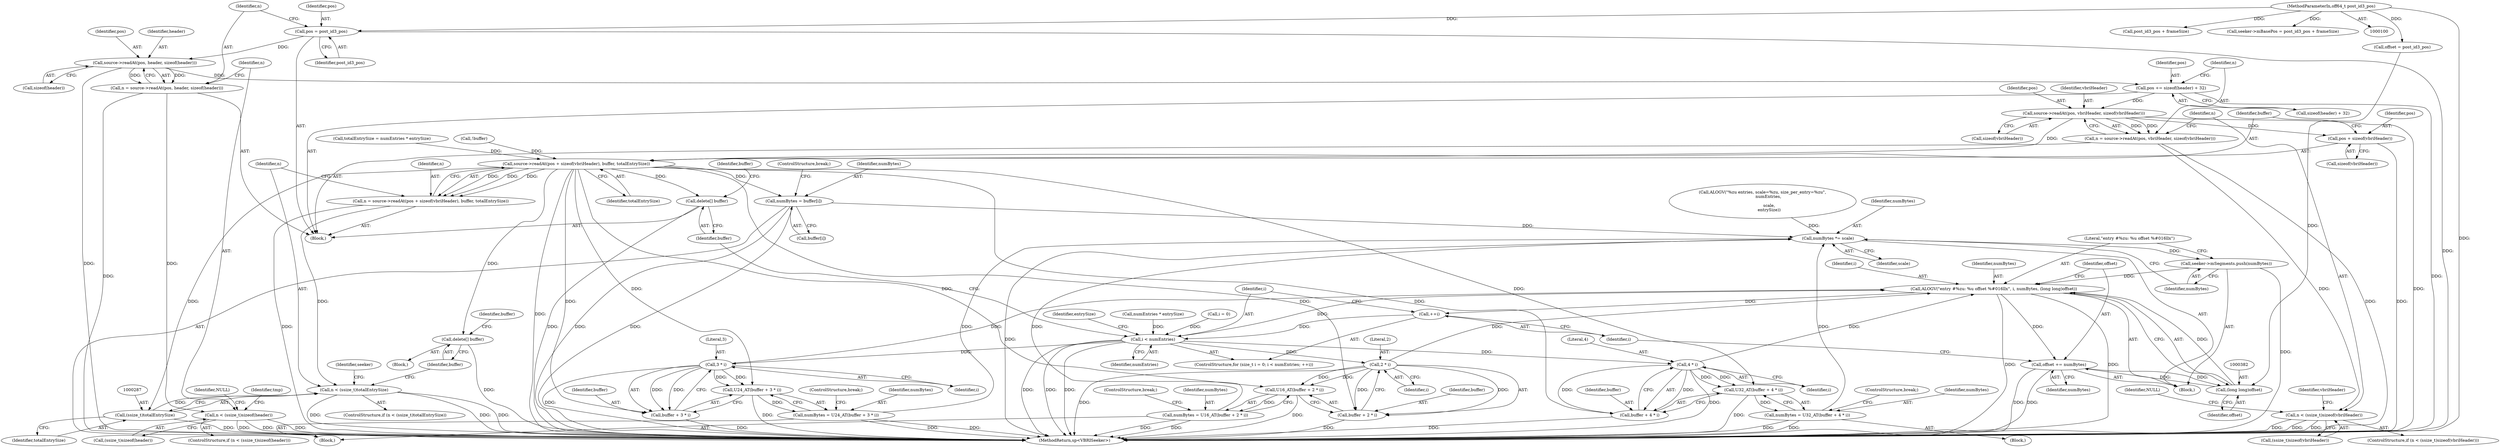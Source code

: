 digraph "0_Android_453b351ac5bd2b6619925dc966da60adf6b3126c@API" {
"1000112" [label="(Call,source->readAt(pos, header, sizeof(header)))"];
"1000105" [label="(Call,pos = post_id3_pos)"];
"1000102" [label="(MethodParameterIn,off64_t post_id3_pos)"];
"1000110" [label="(Call,n = source->readAt(pos, header, sizeof(header)))"];
"1000118" [label="(Call,n < (ssize_t)sizeof(header))"];
"1000148" [label="(Call,pos += sizeof(header) + 32)"];
"1000157" [label="(Call,source->readAt(pos, vbriHeader, sizeof(vbriHeader)))"];
"1000155" [label="(Call,n = source->readAt(pos, vbriHeader, sizeof(vbriHeader)))"];
"1000163" [label="(Call,n < (ssize_t)sizeof(vbriHeader))"];
"1000276" [label="(Call,source->readAt(pos + sizeof(vbriHeader), buffer, totalEntrySize))"];
"1000274" [label="(Call,n = source->readAt(pos + sizeof(vbriHeader), buffer, totalEntrySize))"];
"1000284" [label="(Call,n < (ssize_t)totalEntrySize)"];
"1000286" [label="(Call,(ssize_t)totalEntrySize)"];
"1000290" [label="(Call,delete[] buffer)"];
"1000332" [label="(Call,numBytes = buffer[i])"];
"1000372" [label="(Call,numBytes *= scale)"];
"1000375" [label="(Call,seeker->mSegments.push(numBytes))"];
"1000377" [label="(Call,ALOGV(\"entry #%zu: %u offset %#016llx\", i, numBytes, (long long)offset))"];
"1000324" [label="(Call,++i)"];
"1000321" [label="(Call,i < numEntries)"];
"1000344" [label="(Call,2 * i)"];
"1000341" [label="(Call,U16_AT(buffer + 2 * i))"];
"1000339" [label="(Call,numBytes = U16_AT(buffer + 2 * i))"];
"1000342" [label="(Call,buffer + 2 * i)"];
"1000354" [label="(Call,3 * i)"];
"1000351" [label="(Call,U24_AT(buffer + 3 * i))"];
"1000349" [label="(Call,numBytes = U24_AT(buffer + 3 * i))"];
"1000352" [label="(Call,buffer + 3 * i)"];
"1000368" [label="(Call,4 * i)"];
"1000365" [label="(Call,U32_AT(buffer + 4 * i))"];
"1000363" [label="(Call,numBytes = U32_AT(buffer + 4 * i))"];
"1000366" [label="(Call,buffer + 4 * i)"];
"1000384" [label="(Call,offset += numBytes)"];
"1000381" [label="(Call,(long long)offset)"];
"1000387" [label="(Call,delete[] buffer)"];
"1000277" [label="(Call,pos + sizeof(vbriHeader))"];
"1000148" [label="(Call,pos += sizeof(header) + 32)"];
"1000333" [label="(Identifier,numBytes)"];
"1000227" [label="(Call,ALOGV(\"%zu entries, scale=%zu, size_per_entry=%zu\",\n         numEntries,\n\n          scale,\n          entrySize))"];
"1000316" [label="(ControlStructure,for (size_t i = 0; i < numEntries; ++i))"];
"1000351" [label="(Call,U24_AT(buffer + 3 * i))"];
"1000369" [label="(Literal,4)"];
"1000110" [label="(Call,n = source->readAt(pos, header, sizeof(header)))"];
"1000387" [label="(Call,delete[] buffer)"];
"1000155" [label="(Call,n = source->readAt(pos, vbriHeader, sizeof(vbriHeader)))"];
"1000373" [label="(Identifier,numBytes)"];
"1000345" [label="(Literal,2)"];
"1000293" [label="(Identifier,buffer)"];
"1000346" [label="(Identifier,i)"];
"1000354" [label="(Call,3 * i)"];
"1000357" [label="(ControlStructure,break;)"];
"1000377" [label="(Call,ALOGV(\"entry #%zu: %u offset %#016llx\", i, numBytes, (long long)offset))"];
"1000284" [label="(Call,n < (ssize_t)totalEntrySize)"];
"1000334" [label="(Call,buffer[i])"];
"1000374" [label="(Identifier,scale)"];
"1000276" [label="(Call,source->readAt(pos + sizeof(vbriHeader), buffer, totalEntrySize))"];
"1000281" [label="(Identifier,buffer)"];
"1000107" [label="(Identifier,post_id3_pos)"];
"1000290" [label="(Call,delete[] buffer)"];
"1000363" [label="(Call,numBytes = U32_AT(buffer + 4 * i))"];
"1000329" [label="(Identifier,entrySize)"];
"1000386" [label="(Identifier,numBytes)"];
"1000291" [label="(Identifier,buffer)"];
"1000384" [label="(Call,offset += numBytes)"];
"1000385" [label="(Identifier,offset)"];
"1000114" [label="(Identifier,header)"];
"1000350" [label="(Identifier,numBytes)"];
"1000375" [label="(Call,seeker->mSegments.push(numBytes))"];
"1000103" [label="(Block,)"];
"1000157" [label="(Call,source->readAt(pos, vbriHeader, sizeof(vbriHeader)))"];
"1000368" [label="(Call,4 * i)"];
"1000371" [label="(ControlStructure,break;)"];
"1000321" [label="(Call,i < numEntries)"];
"1000390" [label="(Identifier,buffer)"];
"1000367" [label="(Identifier,buffer)"];
"1000342" [label="(Call,buffer + 2 * i)"];
"1000113" [label="(Identifier,pos)"];
"1000120" [label="(Call,(ssize_t)sizeof(header))"];
"1000171" [label="(Identifier,NULL)"];
"1000323" [label="(Identifier,numEntries)"];
"1000366" [label="(Call,buffer + 4 * i)"];
"1000353" [label="(Identifier,buffer)"];
"1000162" [label="(ControlStructure,if (n < (ssize_t)sizeof(vbriHeader)))"];
"1000299" [label="(Identifier,seeker)"];
"1000383" [label="(Identifier,offset)"];
"1000285" [label="(Identifier,n)"];
"1000288" [label="(Identifier,totalEntrySize)"];
"1000337" [label="(ControlStructure,break;)"];
"1000150" [label="(Call,sizeof(header) + 32)"];
"1000160" [label="(Call,sizeof(vbriHeader))"];
"1000326" [label="(Block,)"];
"1000164" [label="(Identifier,n)"];
"1000352" [label="(Call,buffer + 3 * i)"];
"1000165" [label="(Call,(ssize_t)sizeof(vbriHeader))"];
"1000341" [label="(Call,U16_AT(buffer + 2 * i))"];
"1000370" [label="(Identifier,i)"];
"1000359" [label="(Block,)"];
"1000255" [label="(Call,totalEntrySize = numEntries * entrySize)"];
"1000376" [label="(Identifier,numBytes)"];
"1000129" [label="(Identifier,tmp)"];
"1000102" [label="(MethodParameterIn,off64_t post_id3_pos)"];
"1000344" [label="(Call,2 * i)"];
"1000339" [label="(Call,numBytes = U16_AT(buffer + 2 * i))"];
"1000379" [label="(Identifier,i)"];
"1000372" [label="(Call,numBytes *= scale)"];
"1000274" [label="(Call,n = source->readAt(pos + sizeof(vbriHeader), buffer, totalEntrySize))"];
"1000119" [label="(Identifier,n)"];
"1000330" [label="(Block,)"];
"1000325" [label="(Identifier,i)"];
"1000301" [label="(Call,post_id3_pos + frameSize)"];
"1000322" [label="(Identifier,i)"];
"1000159" [label="(Identifier,vbriHeader)"];
"1000277" [label="(Call,pos + sizeof(vbriHeader))"];
"1000257" [label="(Call,numEntries * entrySize)"];
"1000356" [label="(Identifier,i)"];
"1000381" [label="(Call,(long long)offset)"];
"1000118" [label="(Call,n < (ssize_t)sizeof(header))"];
"1000115" [label="(Call,sizeof(header))"];
"1000343" [label="(Identifier,buffer)"];
"1000286" [label="(Call,(ssize_t)totalEntrySize)"];
"1000105" [label="(Call,pos = post_id3_pos)"];
"1000158" [label="(Identifier,pos)"];
"1000349" [label="(Call,numBytes = U24_AT(buffer + 3 * i))"];
"1000347" [label="(ControlStructure,break;)"];
"1000297" [label="(Call,seeker->mBasePos = post_id3_pos + frameSize)"];
"1000126" [label="(Identifier,NULL)"];
"1000279" [label="(Call,sizeof(vbriHeader))"];
"1000282" [label="(Identifier,totalEntrySize)"];
"1000112" [label="(Call,source->readAt(pos, header, sizeof(header)))"];
"1000380" [label="(Identifier,numBytes)"];
"1000340" [label="(Identifier,numBytes)"];
"1000117" [label="(ControlStructure,if (n < (ssize_t)sizeof(header)))"];
"1000149" [label="(Identifier,pos)"];
"1000163" [label="(Call,n < (ssize_t)sizeof(vbriHeader))"];
"1000365" [label="(Call,U32_AT(buffer + 4 * i))"];
"1000275" [label="(Identifier,n)"];
"1000318" [label="(Call,i = 0)"];
"1000278" [label="(Identifier,pos)"];
"1000364" [label="(Identifier,numBytes)"];
"1000174" [label="(Identifier,vbriHeader)"];
"1000355" [label="(Literal,3)"];
"1000378" [label="(Literal,\"entry #%zu: %u offset %#016llx\")"];
"1000313" [label="(Call,offset = post_id3_pos)"];
"1000324" [label="(Call,++i)"];
"1000388" [label="(Identifier,buffer)"];
"1000289" [label="(Block,)"];
"1000396" [label="(MethodReturn,sp<VBRISeeker>)"];
"1000332" [label="(Call,numBytes = buffer[i])"];
"1000156" [label="(Identifier,n)"];
"1000106" [label="(Identifier,pos)"];
"1000266" [label="(Call,!buffer)"];
"1000283" [label="(ControlStructure,if (n < (ssize_t)totalEntrySize))"];
"1000111" [label="(Identifier,n)"];
"1000112" -> "1000110"  [label="AST: "];
"1000112" -> "1000115"  [label="CFG: "];
"1000113" -> "1000112"  [label="AST: "];
"1000114" -> "1000112"  [label="AST: "];
"1000115" -> "1000112"  [label="AST: "];
"1000110" -> "1000112"  [label="CFG: "];
"1000112" -> "1000396"  [label="DDG: "];
"1000112" -> "1000110"  [label="DDG: "];
"1000112" -> "1000110"  [label="DDG: "];
"1000105" -> "1000112"  [label="DDG: "];
"1000112" -> "1000148"  [label="DDG: "];
"1000105" -> "1000103"  [label="AST: "];
"1000105" -> "1000107"  [label="CFG: "];
"1000106" -> "1000105"  [label="AST: "];
"1000107" -> "1000105"  [label="AST: "];
"1000111" -> "1000105"  [label="CFG: "];
"1000105" -> "1000396"  [label="DDG: "];
"1000102" -> "1000105"  [label="DDG: "];
"1000102" -> "1000100"  [label="AST: "];
"1000102" -> "1000396"  [label="DDG: "];
"1000102" -> "1000297"  [label="DDG: "];
"1000102" -> "1000301"  [label="DDG: "];
"1000102" -> "1000313"  [label="DDG: "];
"1000110" -> "1000103"  [label="AST: "];
"1000111" -> "1000110"  [label="AST: "];
"1000119" -> "1000110"  [label="CFG: "];
"1000110" -> "1000396"  [label="DDG: "];
"1000110" -> "1000118"  [label="DDG: "];
"1000118" -> "1000117"  [label="AST: "];
"1000118" -> "1000120"  [label="CFG: "];
"1000119" -> "1000118"  [label="AST: "];
"1000120" -> "1000118"  [label="AST: "];
"1000126" -> "1000118"  [label="CFG: "];
"1000129" -> "1000118"  [label="CFG: "];
"1000118" -> "1000396"  [label="DDG: "];
"1000118" -> "1000396"  [label="DDG: "];
"1000118" -> "1000396"  [label="DDG: "];
"1000148" -> "1000103"  [label="AST: "];
"1000148" -> "1000150"  [label="CFG: "];
"1000149" -> "1000148"  [label="AST: "];
"1000150" -> "1000148"  [label="AST: "];
"1000156" -> "1000148"  [label="CFG: "];
"1000148" -> "1000396"  [label="DDG: "];
"1000148" -> "1000157"  [label="DDG: "];
"1000157" -> "1000155"  [label="AST: "];
"1000157" -> "1000160"  [label="CFG: "];
"1000158" -> "1000157"  [label="AST: "];
"1000159" -> "1000157"  [label="AST: "];
"1000160" -> "1000157"  [label="AST: "];
"1000155" -> "1000157"  [label="CFG: "];
"1000157" -> "1000396"  [label="DDG: "];
"1000157" -> "1000155"  [label="DDG: "];
"1000157" -> "1000155"  [label="DDG: "];
"1000157" -> "1000276"  [label="DDG: "];
"1000157" -> "1000277"  [label="DDG: "];
"1000155" -> "1000103"  [label="AST: "];
"1000156" -> "1000155"  [label="AST: "];
"1000164" -> "1000155"  [label="CFG: "];
"1000155" -> "1000396"  [label="DDG: "];
"1000155" -> "1000163"  [label="DDG: "];
"1000163" -> "1000162"  [label="AST: "];
"1000163" -> "1000165"  [label="CFG: "];
"1000164" -> "1000163"  [label="AST: "];
"1000165" -> "1000163"  [label="AST: "];
"1000171" -> "1000163"  [label="CFG: "];
"1000174" -> "1000163"  [label="CFG: "];
"1000163" -> "1000396"  [label="DDG: "];
"1000163" -> "1000396"  [label="DDG: "];
"1000163" -> "1000396"  [label="DDG: "];
"1000276" -> "1000274"  [label="AST: "];
"1000276" -> "1000282"  [label="CFG: "];
"1000277" -> "1000276"  [label="AST: "];
"1000281" -> "1000276"  [label="AST: "];
"1000282" -> "1000276"  [label="AST: "];
"1000274" -> "1000276"  [label="CFG: "];
"1000276" -> "1000396"  [label="DDG: "];
"1000276" -> "1000274"  [label="DDG: "];
"1000276" -> "1000274"  [label="DDG: "];
"1000276" -> "1000274"  [label="DDG: "];
"1000266" -> "1000276"  [label="DDG: "];
"1000255" -> "1000276"  [label="DDG: "];
"1000276" -> "1000286"  [label="DDG: "];
"1000276" -> "1000290"  [label="DDG: "];
"1000276" -> "1000332"  [label="DDG: "];
"1000276" -> "1000341"  [label="DDG: "];
"1000276" -> "1000342"  [label="DDG: "];
"1000276" -> "1000351"  [label="DDG: "];
"1000276" -> "1000352"  [label="DDG: "];
"1000276" -> "1000365"  [label="DDG: "];
"1000276" -> "1000366"  [label="DDG: "];
"1000276" -> "1000387"  [label="DDG: "];
"1000274" -> "1000103"  [label="AST: "];
"1000275" -> "1000274"  [label="AST: "];
"1000285" -> "1000274"  [label="CFG: "];
"1000274" -> "1000396"  [label="DDG: "];
"1000274" -> "1000284"  [label="DDG: "];
"1000284" -> "1000283"  [label="AST: "];
"1000284" -> "1000286"  [label="CFG: "];
"1000285" -> "1000284"  [label="AST: "];
"1000286" -> "1000284"  [label="AST: "];
"1000291" -> "1000284"  [label="CFG: "];
"1000299" -> "1000284"  [label="CFG: "];
"1000284" -> "1000396"  [label="DDG: "];
"1000284" -> "1000396"  [label="DDG: "];
"1000284" -> "1000396"  [label="DDG: "];
"1000286" -> "1000284"  [label="DDG: "];
"1000286" -> "1000288"  [label="CFG: "];
"1000287" -> "1000286"  [label="AST: "];
"1000288" -> "1000286"  [label="AST: "];
"1000286" -> "1000396"  [label="DDG: "];
"1000290" -> "1000289"  [label="AST: "];
"1000290" -> "1000291"  [label="CFG: "];
"1000291" -> "1000290"  [label="AST: "];
"1000293" -> "1000290"  [label="CFG: "];
"1000290" -> "1000396"  [label="DDG: "];
"1000332" -> "1000330"  [label="AST: "];
"1000332" -> "1000334"  [label="CFG: "];
"1000333" -> "1000332"  [label="AST: "];
"1000334" -> "1000332"  [label="AST: "];
"1000337" -> "1000332"  [label="CFG: "];
"1000332" -> "1000396"  [label="DDG: "];
"1000332" -> "1000396"  [label="DDG: "];
"1000332" -> "1000372"  [label="DDG: "];
"1000372" -> "1000326"  [label="AST: "];
"1000372" -> "1000374"  [label="CFG: "];
"1000373" -> "1000372"  [label="AST: "];
"1000374" -> "1000372"  [label="AST: "];
"1000376" -> "1000372"  [label="CFG: "];
"1000372" -> "1000396"  [label="DDG: "];
"1000227" -> "1000372"  [label="DDG: "];
"1000363" -> "1000372"  [label="DDG: "];
"1000349" -> "1000372"  [label="DDG: "];
"1000339" -> "1000372"  [label="DDG: "];
"1000372" -> "1000375"  [label="DDG: "];
"1000375" -> "1000326"  [label="AST: "];
"1000375" -> "1000376"  [label="CFG: "];
"1000376" -> "1000375"  [label="AST: "];
"1000378" -> "1000375"  [label="CFG: "];
"1000375" -> "1000396"  [label="DDG: "];
"1000375" -> "1000377"  [label="DDG: "];
"1000377" -> "1000326"  [label="AST: "];
"1000377" -> "1000381"  [label="CFG: "];
"1000378" -> "1000377"  [label="AST: "];
"1000379" -> "1000377"  [label="AST: "];
"1000380" -> "1000377"  [label="AST: "];
"1000381" -> "1000377"  [label="AST: "];
"1000385" -> "1000377"  [label="CFG: "];
"1000377" -> "1000396"  [label="DDG: "];
"1000377" -> "1000396"  [label="DDG: "];
"1000377" -> "1000324"  [label="DDG: "];
"1000354" -> "1000377"  [label="DDG: "];
"1000368" -> "1000377"  [label="DDG: "];
"1000321" -> "1000377"  [label="DDG: "];
"1000344" -> "1000377"  [label="DDG: "];
"1000381" -> "1000377"  [label="DDG: "];
"1000377" -> "1000384"  [label="DDG: "];
"1000324" -> "1000316"  [label="AST: "];
"1000324" -> "1000325"  [label="CFG: "];
"1000325" -> "1000324"  [label="AST: "];
"1000322" -> "1000324"  [label="CFG: "];
"1000324" -> "1000321"  [label="DDG: "];
"1000321" -> "1000316"  [label="AST: "];
"1000321" -> "1000323"  [label="CFG: "];
"1000322" -> "1000321"  [label="AST: "];
"1000323" -> "1000321"  [label="AST: "];
"1000329" -> "1000321"  [label="CFG: "];
"1000388" -> "1000321"  [label="CFG: "];
"1000321" -> "1000396"  [label="DDG: "];
"1000321" -> "1000396"  [label="DDG: "];
"1000321" -> "1000396"  [label="DDG: "];
"1000318" -> "1000321"  [label="DDG: "];
"1000257" -> "1000321"  [label="DDG: "];
"1000321" -> "1000344"  [label="DDG: "];
"1000321" -> "1000354"  [label="DDG: "];
"1000321" -> "1000368"  [label="DDG: "];
"1000344" -> "1000342"  [label="AST: "];
"1000344" -> "1000346"  [label="CFG: "];
"1000345" -> "1000344"  [label="AST: "];
"1000346" -> "1000344"  [label="AST: "];
"1000342" -> "1000344"  [label="CFG: "];
"1000344" -> "1000396"  [label="DDG: "];
"1000344" -> "1000341"  [label="DDG: "];
"1000344" -> "1000341"  [label="DDG: "];
"1000344" -> "1000342"  [label="DDG: "];
"1000344" -> "1000342"  [label="DDG: "];
"1000341" -> "1000339"  [label="AST: "];
"1000341" -> "1000342"  [label="CFG: "];
"1000342" -> "1000341"  [label="AST: "];
"1000339" -> "1000341"  [label="CFG: "];
"1000341" -> "1000396"  [label="DDG: "];
"1000341" -> "1000339"  [label="DDG: "];
"1000339" -> "1000330"  [label="AST: "];
"1000340" -> "1000339"  [label="AST: "];
"1000347" -> "1000339"  [label="CFG: "];
"1000339" -> "1000396"  [label="DDG: "];
"1000339" -> "1000396"  [label="DDG: "];
"1000343" -> "1000342"  [label="AST: "];
"1000342" -> "1000396"  [label="DDG: "];
"1000354" -> "1000352"  [label="AST: "];
"1000354" -> "1000356"  [label="CFG: "];
"1000355" -> "1000354"  [label="AST: "];
"1000356" -> "1000354"  [label="AST: "];
"1000352" -> "1000354"  [label="CFG: "];
"1000354" -> "1000396"  [label="DDG: "];
"1000354" -> "1000351"  [label="DDG: "];
"1000354" -> "1000351"  [label="DDG: "];
"1000354" -> "1000352"  [label="DDG: "];
"1000354" -> "1000352"  [label="DDG: "];
"1000351" -> "1000349"  [label="AST: "];
"1000351" -> "1000352"  [label="CFG: "];
"1000352" -> "1000351"  [label="AST: "];
"1000349" -> "1000351"  [label="CFG: "];
"1000351" -> "1000396"  [label="DDG: "];
"1000351" -> "1000349"  [label="DDG: "];
"1000349" -> "1000330"  [label="AST: "];
"1000350" -> "1000349"  [label="AST: "];
"1000357" -> "1000349"  [label="CFG: "];
"1000349" -> "1000396"  [label="DDG: "];
"1000349" -> "1000396"  [label="DDG: "];
"1000353" -> "1000352"  [label="AST: "];
"1000352" -> "1000396"  [label="DDG: "];
"1000368" -> "1000366"  [label="AST: "];
"1000368" -> "1000370"  [label="CFG: "];
"1000369" -> "1000368"  [label="AST: "];
"1000370" -> "1000368"  [label="AST: "];
"1000366" -> "1000368"  [label="CFG: "];
"1000368" -> "1000396"  [label="DDG: "];
"1000368" -> "1000365"  [label="DDG: "];
"1000368" -> "1000365"  [label="DDG: "];
"1000368" -> "1000366"  [label="DDG: "];
"1000368" -> "1000366"  [label="DDG: "];
"1000365" -> "1000363"  [label="AST: "];
"1000365" -> "1000366"  [label="CFG: "];
"1000366" -> "1000365"  [label="AST: "];
"1000363" -> "1000365"  [label="CFG: "];
"1000365" -> "1000396"  [label="DDG: "];
"1000365" -> "1000363"  [label="DDG: "];
"1000363" -> "1000359"  [label="AST: "];
"1000364" -> "1000363"  [label="AST: "];
"1000371" -> "1000363"  [label="CFG: "];
"1000363" -> "1000396"  [label="DDG: "];
"1000363" -> "1000396"  [label="DDG: "];
"1000367" -> "1000366"  [label="AST: "];
"1000366" -> "1000396"  [label="DDG: "];
"1000384" -> "1000326"  [label="AST: "];
"1000384" -> "1000386"  [label="CFG: "];
"1000385" -> "1000384"  [label="AST: "];
"1000386" -> "1000384"  [label="AST: "];
"1000325" -> "1000384"  [label="CFG: "];
"1000384" -> "1000396"  [label="DDG: "];
"1000384" -> "1000396"  [label="DDG: "];
"1000384" -> "1000381"  [label="DDG: "];
"1000381" -> "1000384"  [label="DDG: "];
"1000381" -> "1000383"  [label="CFG: "];
"1000382" -> "1000381"  [label="AST: "];
"1000383" -> "1000381"  [label="AST: "];
"1000313" -> "1000381"  [label="DDG: "];
"1000387" -> "1000103"  [label="AST: "];
"1000387" -> "1000388"  [label="CFG: "];
"1000388" -> "1000387"  [label="AST: "];
"1000390" -> "1000387"  [label="CFG: "];
"1000387" -> "1000396"  [label="DDG: "];
"1000277" -> "1000279"  [label="CFG: "];
"1000278" -> "1000277"  [label="AST: "];
"1000279" -> "1000277"  [label="AST: "];
"1000281" -> "1000277"  [label="CFG: "];
"1000277" -> "1000396"  [label="DDG: "];
}
